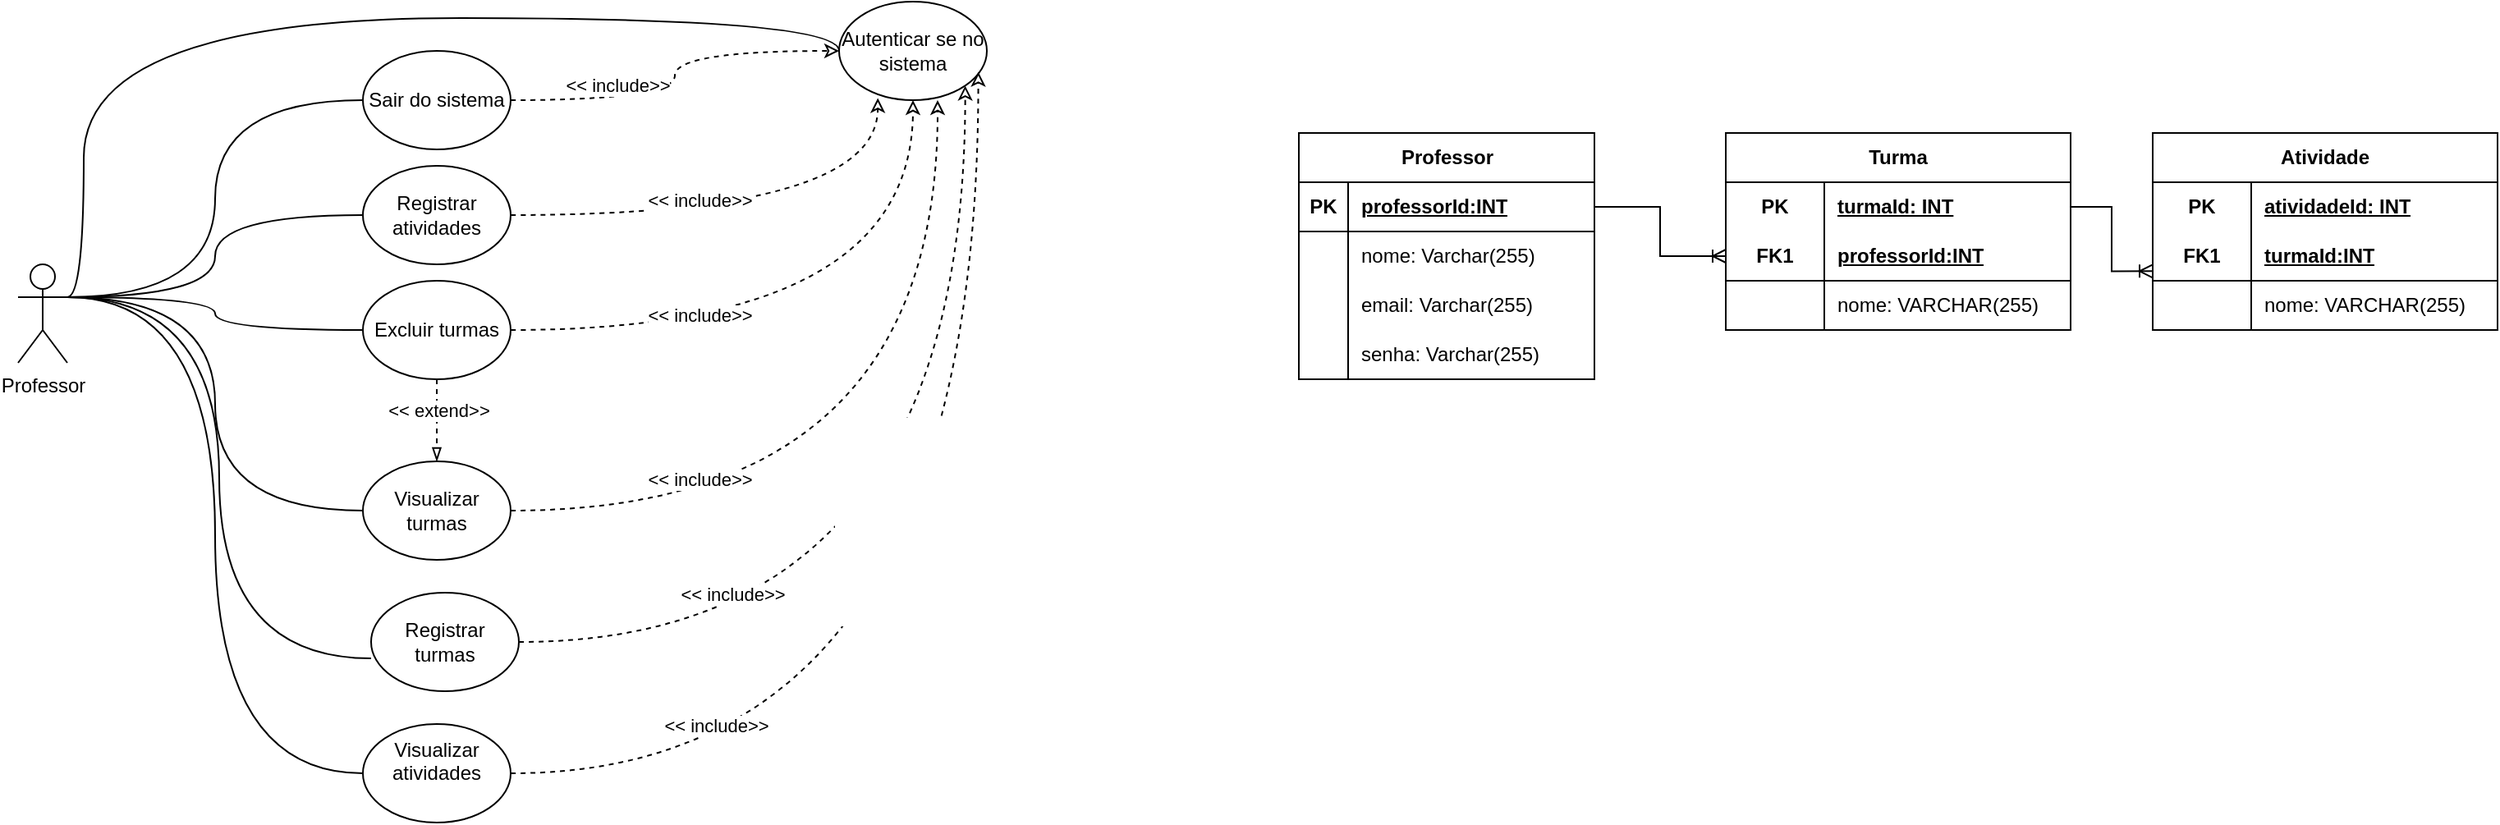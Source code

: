 <mxfile version="24.7.17">
  <diagram name="Page-1" id="Wvb0MLdEMZ7CZ2ufx77k">
    <mxGraphModel dx="1235" dy="655" grid="1" gridSize="10" guides="1" tooltips="1" connect="1" arrows="1" fold="1" page="1" pageScale="1" pageWidth="850" pageHeight="1100" math="0" shadow="0">
      <root>
        <mxCell id="0" />
        <mxCell id="1" parent="0" />
        <mxCell id="oEvCSY-mzVVuWPamZBWD-13" style="edgeStyle=orthogonalEdgeStyle;rounded=0;orthogonalLoop=1;jettySize=auto;html=1;exitX=1;exitY=0.333;exitDx=0;exitDy=0;exitPerimeter=0;entryX=0;entryY=0.5;entryDx=0;entryDy=0;endArrow=none;endFill=0;curved=1;" edge="1" parent="1" source="oEvCSY-mzVVuWPamZBWD-2" target="oEvCSY-mzVVuWPamZBWD-6">
          <mxGeometry relative="1" as="geometry" />
        </mxCell>
        <mxCell id="oEvCSY-mzVVuWPamZBWD-14" style="edgeStyle=orthogonalEdgeStyle;rounded=0;orthogonalLoop=1;jettySize=auto;html=1;exitX=1;exitY=0.333;exitDx=0;exitDy=0;exitPerimeter=0;entryX=0;entryY=0.5;entryDx=0;entryDy=0;endArrow=none;endFill=0;curved=1;" edge="1" parent="1" source="oEvCSY-mzVVuWPamZBWD-2" target="oEvCSY-mzVVuWPamZBWD-11">
          <mxGeometry relative="1" as="geometry" />
        </mxCell>
        <mxCell id="oEvCSY-mzVVuWPamZBWD-15" style="edgeStyle=orthogonalEdgeStyle;rounded=0;orthogonalLoop=1;jettySize=auto;html=1;exitX=1;exitY=0.333;exitDx=0;exitDy=0;exitPerimeter=0;entryX=0;entryY=0.5;entryDx=0;entryDy=0;endArrow=none;endFill=0;curved=1;" edge="1" parent="1" source="oEvCSY-mzVVuWPamZBWD-2" target="oEvCSY-mzVVuWPamZBWD-7">
          <mxGeometry relative="1" as="geometry" />
        </mxCell>
        <mxCell id="oEvCSY-mzVVuWPamZBWD-16" style="edgeStyle=orthogonalEdgeStyle;rounded=0;orthogonalLoop=1;jettySize=auto;html=1;exitX=1;exitY=0.333;exitDx=0;exitDy=0;exitPerimeter=0;entryX=0;entryY=0.5;entryDx=0;entryDy=0;endArrow=none;endFill=0;curved=1;" edge="1" parent="1" source="oEvCSY-mzVVuWPamZBWD-2" target="oEvCSY-mzVVuWPamZBWD-8">
          <mxGeometry relative="1" as="geometry" />
        </mxCell>
        <mxCell id="oEvCSY-mzVVuWPamZBWD-19" style="edgeStyle=orthogonalEdgeStyle;rounded=0;orthogonalLoop=1;jettySize=auto;html=1;exitX=1;exitY=0.333;exitDx=0;exitDy=0;exitPerimeter=0;entryX=0;entryY=0.5;entryDx=0;entryDy=0;endArrow=none;endFill=0;curved=1;" edge="1" parent="1" source="oEvCSY-mzVVuWPamZBWD-2" target="oEvCSY-mzVVuWPamZBWD-10">
          <mxGeometry relative="1" as="geometry" />
        </mxCell>
        <mxCell id="oEvCSY-mzVVuWPamZBWD-20" style="edgeStyle=orthogonalEdgeStyle;rounded=0;orthogonalLoop=1;jettySize=auto;html=1;exitX=1;exitY=0.333;exitDx=0;exitDy=0;exitPerimeter=0;entryX=0;entryY=0.5;entryDx=0;entryDy=0;curved=1;endArrow=none;endFill=0;" edge="1" parent="1" source="oEvCSY-mzVVuWPamZBWD-2" target="oEvCSY-mzVVuWPamZBWD-5">
          <mxGeometry relative="1" as="geometry">
            <Array as="points">
              <mxPoint x="160" y="230" />
              <mxPoint x="160" y="60" />
            </Array>
          </mxGeometry>
        </mxCell>
        <mxCell id="oEvCSY-mzVVuWPamZBWD-2" value="Professor" style="shape=umlActor;verticalLabelPosition=bottom;verticalAlign=top;html=1;" vertex="1" parent="1">
          <mxGeometry x="120" y="210" width="30" height="60" as="geometry" />
        </mxCell>
        <mxCell id="oEvCSY-mzVVuWPamZBWD-5" value="Autenticar se no sistema" style="ellipse;whiteSpace=wrap;html=1;" vertex="1" parent="1">
          <mxGeometry x="620" y="50" width="90" height="60" as="geometry" />
        </mxCell>
        <mxCell id="oEvCSY-mzVVuWPamZBWD-31" style="edgeStyle=orthogonalEdgeStyle;rounded=0;orthogonalLoop=1;jettySize=auto;html=1;exitX=1;exitY=0.5;exitDx=0;exitDy=0;curved=1;dashed=1;endArrow=classic;endFill=0;" edge="1" parent="1" source="oEvCSY-mzVVuWPamZBWD-6" target="oEvCSY-mzVVuWPamZBWD-5">
          <mxGeometry relative="1" as="geometry" />
        </mxCell>
        <mxCell id="oEvCSY-mzVVuWPamZBWD-6" value="Sair do sistema" style="ellipse;whiteSpace=wrap;html=1;" vertex="1" parent="1">
          <mxGeometry x="330" y="80" width="90" height="60" as="geometry" />
        </mxCell>
        <mxCell id="oEvCSY-mzVVuWPamZBWD-29" style="edgeStyle=orthogonalEdgeStyle;rounded=0;orthogonalLoop=1;jettySize=auto;html=1;exitX=1;exitY=0.5;exitDx=0;exitDy=0;entryX=0.5;entryY=1;entryDx=0;entryDy=0;curved=1;dashed=1;endArrow=classic;endFill=0;" edge="1" parent="1" source="oEvCSY-mzVVuWPamZBWD-7" target="oEvCSY-mzVVuWPamZBWD-5">
          <mxGeometry relative="1" as="geometry" />
        </mxCell>
        <mxCell id="oEvCSY-mzVVuWPamZBWD-33" style="edgeStyle=orthogonalEdgeStyle;rounded=0;orthogonalLoop=1;jettySize=auto;html=1;exitX=0.5;exitY=1;exitDx=0;exitDy=0;entryX=0.5;entryY=0;entryDx=0;entryDy=0;dashed=1;endArrow=blockThin;endFill=0;" edge="1" parent="1" source="oEvCSY-mzVVuWPamZBWD-7" target="oEvCSY-mzVVuWPamZBWD-8">
          <mxGeometry relative="1" as="geometry" />
        </mxCell>
        <mxCell id="oEvCSY-mzVVuWPamZBWD-34" value="&amp;lt;&amp;lt; extend&amp;gt;&amp;gt;" style="edgeLabel;html=1;align=center;verticalAlign=middle;resizable=0;points=[];" vertex="1" connectable="0" parent="oEvCSY-mzVVuWPamZBWD-33">
          <mxGeometry x="-0.254" y="1" relative="1" as="geometry">
            <mxPoint as="offset" />
          </mxGeometry>
        </mxCell>
        <mxCell id="oEvCSY-mzVVuWPamZBWD-7" value="Excluir turmas" style="ellipse;whiteSpace=wrap;html=1;" vertex="1" parent="1">
          <mxGeometry x="330" y="220" width="90" height="60" as="geometry" />
        </mxCell>
        <mxCell id="oEvCSY-mzVVuWPamZBWD-25" style="edgeStyle=orthogonalEdgeStyle;rounded=0;orthogonalLoop=1;jettySize=auto;html=1;exitX=1;exitY=0.5;exitDx=0;exitDy=0;curved=1;dashed=1;endArrow=classic;endFill=0;" edge="1" parent="1" source="oEvCSY-mzVVuWPamZBWD-8">
          <mxGeometry relative="1" as="geometry">
            <mxPoint x="680" y="110" as="targetPoint" />
            <mxPoint x="460" y="350" as="sourcePoint" />
          </mxGeometry>
        </mxCell>
        <mxCell id="oEvCSY-mzVVuWPamZBWD-8" value="Visualizar turmas" style="ellipse;whiteSpace=wrap;html=1;" vertex="1" parent="1">
          <mxGeometry x="330" y="330" width="90" height="60" as="geometry" />
        </mxCell>
        <mxCell id="oEvCSY-mzVVuWPamZBWD-27" style="edgeStyle=orthogonalEdgeStyle;rounded=0;orthogonalLoop=1;jettySize=auto;html=1;exitX=1;exitY=0.5;exitDx=0;exitDy=0;entryX=1;entryY=1;entryDx=0;entryDy=0;curved=1;dashed=1;endArrow=classic;endFill=0;" edge="1" parent="1" source="oEvCSY-mzVVuWPamZBWD-9" target="oEvCSY-mzVVuWPamZBWD-5">
          <mxGeometry relative="1" as="geometry" />
        </mxCell>
        <mxCell id="oEvCSY-mzVVuWPamZBWD-9" value="Registrar turmas" style="ellipse;whiteSpace=wrap;html=1;" vertex="1" parent="1">
          <mxGeometry x="335" y="410" width="90" height="60" as="geometry" />
        </mxCell>
        <mxCell id="oEvCSY-mzVVuWPamZBWD-10" value="Visualizar atividades&lt;div&gt;&lt;br&gt;&lt;/div&gt;" style="ellipse;whiteSpace=wrap;html=1;" vertex="1" parent="1">
          <mxGeometry x="330" y="490" width="90" height="60" as="geometry" />
        </mxCell>
        <mxCell id="oEvCSY-mzVVuWPamZBWD-30" style="edgeStyle=orthogonalEdgeStyle;rounded=0;orthogonalLoop=1;jettySize=auto;html=1;exitX=1;exitY=0.5;exitDx=0;exitDy=0;entryX=0.262;entryY=0.979;entryDx=0;entryDy=0;entryPerimeter=0;curved=1;dashed=1;endArrow=classic;endFill=0;" edge="1" parent="1" source="oEvCSY-mzVVuWPamZBWD-11" target="oEvCSY-mzVVuWPamZBWD-5">
          <mxGeometry relative="1" as="geometry">
            <mxPoint x="640" y="130" as="targetPoint" />
          </mxGeometry>
        </mxCell>
        <mxCell id="oEvCSY-mzVVuWPamZBWD-11" value="Registrar atividades" style="ellipse;whiteSpace=wrap;html=1;" vertex="1" parent="1">
          <mxGeometry x="330" y="150" width="90" height="60" as="geometry" />
        </mxCell>
        <mxCell id="oEvCSY-mzVVuWPamZBWD-17" style="edgeStyle=orthogonalEdgeStyle;rounded=0;orthogonalLoop=1;jettySize=auto;html=1;exitX=1;exitY=0.333;exitDx=0;exitDy=0;exitPerimeter=0;entryX=0;entryY=0.667;entryDx=0;entryDy=0;entryPerimeter=0;endArrow=none;endFill=0;curved=1;" edge="1" parent="1" source="oEvCSY-mzVVuWPamZBWD-2" target="oEvCSY-mzVVuWPamZBWD-9">
          <mxGeometry relative="1" as="geometry" />
        </mxCell>
        <mxCell id="oEvCSY-mzVVuWPamZBWD-28" style="edgeStyle=orthogonalEdgeStyle;rounded=0;orthogonalLoop=1;jettySize=auto;html=1;exitX=1;exitY=0.5;exitDx=0;exitDy=0;entryX=0.942;entryY=0.713;entryDx=0;entryDy=0;entryPerimeter=0;curved=1;dashed=1;endArrow=classic;endFill=0;" edge="1" parent="1" source="oEvCSY-mzVVuWPamZBWD-10" target="oEvCSY-mzVVuWPamZBWD-5">
          <mxGeometry relative="1" as="geometry" />
        </mxCell>
        <mxCell id="oEvCSY-mzVVuWPamZBWD-35" value="&amp;lt;&amp;lt; include&amp;gt;&amp;gt;" style="edgeLabel;html=1;align=center;verticalAlign=middle;resizable=0;points=[];" vertex="1" connectable="0" parent="1">
          <mxGeometry x="420" y="130.004" as="geometry">
            <mxPoint x="65" y="-29" as="offset" />
          </mxGeometry>
        </mxCell>
        <mxCell id="oEvCSY-mzVVuWPamZBWD-36" value="&amp;lt;&amp;lt; include&amp;gt;&amp;gt;" style="edgeLabel;html=1;align=center;verticalAlign=middle;resizable=0;points=[];" vertex="1" connectable="0" parent="1">
          <mxGeometry x="470" y="270.004" as="geometry">
            <mxPoint x="65" y="-29" as="offset" />
          </mxGeometry>
        </mxCell>
        <mxCell id="oEvCSY-mzVVuWPamZBWD-37" value="&amp;lt;&amp;lt; include&amp;gt;&amp;gt;" style="edgeLabel;html=1;align=center;verticalAlign=middle;resizable=0;points=[];" vertex="1" connectable="0" parent="1">
          <mxGeometry x="470" y="370.004" as="geometry">
            <mxPoint x="65" y="-29" as="offset" />
          </mxGeometry>
        </mxCell>
        <mxCell id="oEvCSY-mzVVuWPamZBWD-38" value="&amp;lt;&amp;lt; include&amp;gt;&amp;gt;" style="edgeLabel;html=1;align=center;verticalAlign=middle;resizable=0;points=[];" vertex="1" connectable="0" parent="1">
          <mxGeometry x="470" y="200.004" as="geometry">
            <mxPoint x="65" y="-29" as="offset" />
          </mxGeometry>
        </mxCell>
        <mxCell id="oEvCSY-mzVVuWPamZBWD-39" value="&amp;lt;&amp;lt; include&amp;gt;&amp;gt;" style="edgeLabel;html=1;align=center;verticalAlign=middle;resizable=0;points=[];" vertex="1" connectable="0" parent="1">
          <mxGeometry x="490" y="440.004" as="geometry">
            <mxPoint x="65" y="-29" as="offset" />
          </mxGeometry>
        </mxCell>
        <mxCell id="oEvCSY-mzVVuWPamZBWD-40" value="&amp;lt;&amp;lt; include&amp;gt;&amp;gt;" style="edgeLabel;html=1;align=center;verticalAlign=middle;resizable=0;points=[];" vertex="1" connectable="0" parent="1">
          <mxGeometry x="480" y="520.004" as="geometry">
            <mxPoint x="65" y="-29" as="offset" />
          </mxGeometry>
        </mxCell>
        <mxCell id="oEvCSY-mzVVuWPamZBWD-41" value="Professor" style="shape=table;startSize=30;container=1;collapsible=1;childLayout=tableLayout;fixedRows=1;rowLines=0;fontStyle=1;align=center;resizeLast=1;html=1;" vertex="1" parent="1">
          <mxGeometry x="900" y="130" width="180" height="150" as="geometry" />
        </mxCell>
        <mxCell id="oEvCSY-mzVVuWPamZBWD-42" value="" style="shape=tableRow;horizontal=0;startSize=0;swimlaneHead=0;swimlaneBody=0;fillColor=none;collapsible=0;dropTarget=0;points=[[0,0.5],[1,0.5]];portConstraint=eastwest;top=0;left=0;right=0;bottom=1;" vertex="1" parent="oEvCSY-mzVVuWPamZBWD-41">
          <mxGeometry y="30" width="180" height="30" as="geometry" />
        </mxCell>
        <mxCell id="oEvCSY-mzVVuWPamZBWD-43" value="PK" style="shape=partialRectangle;connectable=0;fillColor=none;top=0;left=0;bottom=0;right=0;fontStyle=1;overflow=hidden;whiteSpace=wrap;html=1;" vertex="1" parent="oEvCSY-mzVVuWPamZBWD-42">
          <mxGeometry width="30" height="30" as="geometry">
            <mxRectangle width="30" height="30" as="alternateBounds" />
          </mxGeometry>
        </mxCell>
        <mxCell id="oEvCSY-mzVVuWPamZBWD-44" value="professorId:INT" style="shape=partialRectangle;connectable=0;fillColor=none;top=0;left=0;bottom=0;right=0;align=left;spacingLeft=6;fontStyle=5;overflow=hidden;whiteSpace=wrap;html=1;" vertex="1" parent="oEvCSY-mzVVuWPamZBWD-42">
          <mxGeometry x="30" width="150" height="30" as="geometry">
            <mxRectangle width="150" height="30" as="alternateBounds" />
          </mxGeometry>
        </mxCell>
        <mxCell id="oEvCSY-mzVVuWPamZBWD-45" value="" style="shape=tableRow;horizontal=0;startSize=0;swimlaneHead=0;swimlaneBody=0;fillColor=none;collapsible=0;dropTarget=0;points=[[0,0.5],[1,0.5]];portConstraint=eastwest;top=0;left=0;right=0;bottom=0;" vertex="1" parent="oEvCSY-mzVVuWPamZBWD-41">
          <mxGeometry y="60" width="180" height="30" as="geometry" />
        </mxCell>
        <mxCell id="oEvCSY-mzVVuWPamZBWD-46" value="" style="shape=partialRectangle;connectable=0;fillColor=none;top=0;left=0;bottom=0;right=0;editable=1;overflow=hidden;whiteSpace=wrap;html=1;" vertex="1" parent="oEvCSY-mzVVuWPamZBWD-45">
          <mxGeometry width="30" height="30" as="geometry">
            <mxRectangle width="30" height="30" as="alternateBounds" />
          </mxGeometry>
        </mxCell>
        <mxCell id="oEvCSY-mzVVuWPamZBWD-47" value="nome: Varchar(255)" style="shape=partialRectangle;connectable=0;fillColor=none;top=0;left=0;bottom=0;right=0;align=left;spacingLeft=6;overflow=hidden;whiteSpace=wrap;html=1;" vertex="1" parent="oEvCSY-mzVVuWPamZBWD-45">
          <mxGeometry x="30" width="150" height="30" as="geometry">
            <mxRectangle width="150" height="30" as="alternateBounds" />
          </mxGeometry>
        </mxCell>
        <mxCell id="oEvCSY-mzVVuWPamZBWD-48" value="" style="shape=tableRow;horizontal=0;startSize=0;swimlaneHead=0;swimlaneBody=0;fillColor=none;collapsible=0;dropTarget=0;points=[[0,0.5],[1,0.5]];portConstraint=eastwest;top=0;left=0;right=0;bottom=0;" vertex="1" parent="oEvCSY-mzVVuWPamZBWD-41">
          <mxGeometry y="90" width="180" height="30" as="geometry" />
        </mxCell>
        <mxCell id="oEvCSY-mzVVuWPamZBWD-49" value="" style="shape=partialRectangle;connectable=0;fillColor=none;top=0;left=0;bottom=0;right=0;editable=1;overflow=hidden;whiteSpace=wrap;html=1;" vertex="1" parent="oEvCSY-mzVVuWPamZBWD-48">
          <mxGeometry width="30" height="30" as="geometry">
            <mxRectangle width="30" height="30" as="alternateBounds" />
          </mxGeometry>
        </mxCell>
        <mxCell id="oEvCSY-mzVVuWPamZBWD-50" value="email: Varchar(255)" style="shape=partialRectangle;connectable=0;fillColor=none;top=0;left=0;bottom=0;right=0;align=left;spacingLeft=6;overflow=hidden;whiteSpace=wrap;html=1;" vertex="1" parent="oEvCSY-mzVVuWPamZBWD-48">
          <mxGeometry x="30" width="150" height="30" as="geometry">
            <mxRectangle width="150" height="30" as="alternateBounds" />
          </mxGeometry>
        </mxCell>
        <mxCell id="oEvCSY-mzVVuWPamZBWD-51" value="" style="shape=tableRow;horizontal=0;startSize=0;swimlaneHead=0;swimlaneBody=0;fillColor=none;collapsible=0;dropTarget=0;points=[[0,0.5],[1,0.5]];portConstraint=eastwest;top=0;left=0;right=0;bottom=0;" vertex="1" parent="oEvCSY-mzVVuWPamZBWD-41">
          <mxGeometry y="120" width="180" height="30" as="geometry" />
        </mxCell>
        <mxCell id="oEvCSY-mzVVuWPamZBWD-52" value="" style="shape=partialRectangle;connectable=0;fillColor=none;top=0;left=0;bottom=0;right=0;editable=1;overflow=hidden;whiteSpace=wrap;html=1;" vertex="1" parent="oEvCSY-mzVVuWPamZBWD-51">
          <mxGeometry width="30" height="30" as="geometry">
            <mxRectangle width="30" height="30" as="alternateBounds" />
          </mxGeometry>
        </mxCell>
        <mxCell id="oEvCSY-mzVVuWPamZBWD-53" value="senha: Varchar(255)" style="shape=partialRectangle;connectable=0;fillColor=none;top=0;left=0;bottom=0;right=0;align=left;spacingLeft=6;overflow=hidden;whiteSpace=wrap;html=1;" vertex="1" parent="oEvCSY-mzVVuWPamZBWD-51">
          <mxGeometry x="30" width="150" height="30" as="geometry">
            <mxRectangle width="150" height="30" as="alternateBounds" />
          </mxGeometry>
        </mxCell>
        <mxCell id="oEvCSY-mzVVuWPamZBWD-67" value="Turma" style="shape=table;startSize=30;container=1;collapsible=1;childLayout=tableLayout;fixedRows=1;rowLines=0;fontStyle=1;align=center;resizeLast=1;html=1;whiteSpace=wrap;" vertex="1" parent="1">
          <mxGeometry x="1160" y="130" width="210" height="120" as="geometry" />
        </mxCell>
        <mxCell id="oEvCSY-mzVVuWPamZBWD-68" value="" style="shape=tableRow;horizontal=0;startSize=0;swimlaneHead=0;swimlaneBody=0;fillColor=none;collapsible=0;dropTarget=0;points=[[0,0.5],[1,0.5]];portConstraint=eastwest;top=0;left=0;right=0;bottom=0;html=1;" vertex="1" parent="oEvCSY-mzVVuWPamZBWD-67">
          <mxGeometry y="30" width="210" height="30" as="geometry" />
        </mxCell>
        <mxCell id="oEvCSY-mzVVuWPamZBWD-69" value="PK" style="shape=partialRectangle;connectable=0;fillColor=none;top=0;left=0;bottom=0;right=0;fontStyle=1;overflow=hidden;html=1;whiteSpace=wrap;" vertex="1" parent="oEvCSY-mzVVuWPamZBWD-68">
          <mxGeometry width="60" height="30" as="geometry">
            <mxRectangle width="60" height="30" as="alternateBounds" />
          </mxGeometry>
        </mxCell>
        <mxCell id="oEvCSY-mzVVuWPamZBWD-70" value="turmaId: INT" style="shape=partialRectangle;connectable=0;fillColor=none;top=0;left=0;bottom=0;right=0;align=left;spacingLeft=6;fontStyle=5;overflow=hidden;html=1;whiteSpace=wrap;" vertex="1" parent="oEvCSY-mzVVuWPamZBWD-68">
          <mxGeometry x="60" width="150" height="30" as="geometry">
            <mxRectangle width="150" height="30" as="alternateBounds" />
          </mxGeometry>
        </mxCell>
        <mxCell id="oEvCSY-mzVVuWPamZBWD-71" value="" style="shape=tableRow;horizontal=0;startSize=0;swimlaneHead=0;swimlaneBody=0;fillColor=none;collapsible=0;dropTarget=0;points=[[0,0.5],[1,0.5]];portConstraint=eastwest;top=0;left=0;right=0;bottom=1;html=1;" vertex="1" parent="oEvCSY-mzVVuWPamZBWD-67">
          <mxGeometry y="60" width="210" height="30" as="geometry" />
        </mxCell>
        <mxCell id="oEvCSY-mzVVuWPamZBWD-72" value="FK1" style="shape=partialRectangle;connectable=0;fillColor=none;top=0;left=0;bottom=0;right=0;fontStyle=1;overflow=hidden;html=1;whiteSpace=wrap;" vertex="1" parent="oEvCSY-mzVVuWPamZBWD-71">
          <mxGeometry width="60" height="30" as="geometry">
            <mxRectangle width="60" height="30" as="alternateBounds" />
          </mxGeometry>
        </mxCell>
        <mxCell id="oEvCSY-mzVVuWPamZBWD-73" value="professorId:INT" style="shape=partialRectangle;connectable=0;fillColor=none;top=0;left=0;bottom=0;right=0;align=left;spacingLeft=6;fontStyle=5;overflow=hidden;html=1;whiteSpace=wrap;" vertex="1" parent="oEvCSY-mzVVuWPamZBWD-71">
          <mxGeometry x="60" width="150" height="30" as="geometry">
            <mxRectangle width="150" height="30" as="alternateBounds" />
          </mxGeometry>
        </mxCell>
        <mxCell id="oEvCSY-mzVVuWPamZBWD-74" value="" style="shape=tableRow;horizontal=0;startSize=0;swimlaneHead=0;swimlaneBody=0;fillColor=none;collapsible=0;dropTarget=0;points=[[0,0.5],[1,0.5]];portConstraint=eastwest;top=0;left=0;right=0;bottom=0;html=1;" vertex="1" parent="oEvCSY-mzVVuWPamZBWD-67">
          <mxGeometry y="90" width="210" height="30" as="geometry" />
        </mxCell>
        <mxCell id="oEvCSY-mzVVuWPamZBWD-75" value="" style="shape=partialRectangle;connectable=0;fillColor=none;top=0;left=0;bottom=0;right=0;editable=1;overflow=hidden;html=1;whiteSpace=wrap;" vertex="1" parent="oEvCSY-mzVVuWPamZBWD-74">
          <mxGeometry width="60" height="30" as="geometry">
            <mxRectangle width="60" height="30" as="alternateBounds" />
          </mxGeometry>
        </mxCell>
        <mxCell id="oEvCSY-mzVVuWPamZBWD-76" value="nome: VARCHAR(255)" style="shape=partialRectangle;connectable=0;fillColor=none;top=0;left=0;bottom=0;right=0;align=left;spacingLeft=6;overflow=hidden;html=1;whiteSpace=wrap;" vertex="1" parent="oEvCSY-mzVVuWPamZBWD-74">
          <mxGeometry x="60" width="150" height="30" as="geometry">
            <mxRectangle width="150" height="30" as="alternateBounds" />
          </mxGeometry>
        </mxCell>
        <mxCell id="oEvCSY-mzVVuWPamZBWD-80" style="edgeStyle=orthogonalEdgeStyle;rounded=0;orthogonalLoop=1;jettySize=auto;html=1;exitX=1;exitY=0.5;exitDx=0;exitDy=0;entryX=0;entryY=0.5;entryDx=0;entryDy=0;endArrow=ERoneToMany;endFill=0;" edge="1" parent="1" source="oEvCSY-mzVVuWPamZBWD-42" target="oEvCSY-mzVVuWPamZBWD-71">
          <mxGeometry relative="1" as="geometry" />
        </mxCell>
        <mxCell id="oEvCSY-mzVVuWPamZBWD-81" value="Atividade" style="shape=table;startSize=30;container=1;collapsible=1;childLayout=tableLayout;fixedRows=1;rowLines=0;fontStyle=1;align=center;resizeLast=1;html=1;whiteSpace=wrap;" vertex="1" parent="1">
          <mxGeometry x="1420" y="130" width="210" height="120" as="geometry" />
        </mxCell>
        <mxCell id="oEvCSY-mzVVuWPamZBWD-82" value="" style="shape=tableRow;horizontal=0;startSize=0;swimlaneHead=0;swimlaneBody=0;fillColor=none;collapsible=0;dropTarget=0;points=[[0,0.5],[1,0.5]];portConstraint=eastwest;top=0;left=0;right=0;bottom=0;html=1;" vertex="1" parent="oEvCSY-mzVVuWPamZBWD-81">
          <mxGeometry y="30" width="210" height="30" as="geometry" />
        </mxCell>
        <mxCell id="oEvCSY-mzVVuWPamZBWD-83" value="PK" style="shape=partialRectangle;connectable=0;fillColor=none;top=0;left=0;bottom=0;right=0;fontStyle=1;overflow=hidden;html=1;whiteSpace=wrap;" vertex="1" parent="oEvCSY-mzVVuWPamZBWD-82">
          <mxGeometry width="60" height="30" as="geometry">
            <mxRectangle width="60" height="30" as="alternateBounds" />
          </mxGeometry>
        </mxCell>
        <mxCell id="oEvCSY-mzVVuWPamZBWD-84" value="atividadeId: INT" style="shape=partialRectangle;connectable=0;fillColor=none;top=0;left=0;bottom=0;right=0;align=left;spacingLeft=6;fontStyle=5;overflow=hidden;html=1;whiteSpace=wrap;" vertex="1" parent="oEvCSY-mzVVuWPamZBWD-82">
          <mxGeometry x="60" width="150" height="30" as="geometry">
            <mxRectangle width="150" height="30" as="alternateBounds" />
          </mxGeometry>
        </mxCell>
        <mxCell id="oEvCSY-mzVVuWPamZBWD-85" value="" style="shape=tableRow;horizontal=0;startSize=0;swimlaneHead=0;swimlaneBody=0;fillColor=none;collapsible=0;dropTarget=0;points=[[0,0.5],[1,0.5]];portConstraint=eastwest;top=0;left=0;right=0;bottom=1;html=1;" vertex="1" parent="oEvCSY-mzVVuWPamZBWD-81">
          <mxGeometry y="60" width="210" height="30" as="geometry" />
        </mxCell>
        <mxCell id="oEvCSY-mzVVuWPamZBWD-86" value="FK1" style="shape=partialRectangle;connectable=0;fillColor=none;top=0;left=0;bottom=0;right=0;fontStyle=1;overflow=hidden;html=1;whiteSpace=wrap;" vertex="1" parent="oEvCSY-mzVVuWPamZBWD-85">
          <mxGeometry width="60" height="30" as="geometry">
            <mxRectangle width="60" height="30" as="alternateBounds" />
          </mxGeometry>
        </mxCell>
        <mxCell id="oEvCSY-mzVVuWPamZBWD-87" value="turmaId:INT" style="shape=partialRectangle;connectable=0;fillColor=none;top=0;left=0;bottom=0;right=0;align=left;spacingLeft=6;fontStyle=5;overflow=hidden;html=1;whiteSpace=wrap;" vertex="1" parent="oEvCSY-mzVVuWPamZBWD-85">
          <mxGeometry x="60" width="150" height="30" as="geometry">
            <mxRectangle width="150" height="30" as="alternateBounds" />
          </mxGeometry>
        </mxCell>
        <mxCell id="oEvCSY-mzVVuWPamZBWD-88" value="" style="shape=tableRow;horizontal=0;startSize=0;swimlaneHead=0;swimlaneBody=0;fillColor=none;collapsible=0;dropTarget=0;points=[[0,0.5],[1,0.5]];portConstraint=eastwest;top=0;left=0;right=0;bottom=0;html=1;" vertex="1" parent="oEvCSY-mzVVuWPamZBWD-81">
          <mxGeometry y="90" width="210" height="30" as="geometry" />
        </mxCell>
        <mxCell id="oEvCSY-mzVVuWPamZBWD-89" value="" style="shape=partialRectangle;connectable=0;fillColor=none;top=0;left=0;bottom=0;right=0;editable=1;overflow=hidden;html=1;whiteSpace=wrap;" vertex="1" parent="oEvCSY-mzVVuWPamZBWD-88">
          <mxGeometry width="60" height="30" as="geometry">
            <mxRectangle width="60" height="30" as="alternateBounds" />
          </mxGeometry>
        </mxCell>
        <mxCell id="oEvCSY-mzVVuWPamZBWD-90" value="nome: VARCHAR(255)" style="shape=partialRectangle;connectable=0;fillColor=none;top=0;left=0;bottom=0;right=0;align=left;spacingLeft=6;overflow=hidden;html=1;whiteSpace=wrap;" vertex="1" parent="oEvCSY-mzVVuWPamZBWD-88">
          <mxGeometry x="60" width="150" height="30" as="geometry">
            <mxRectangle width="150" height="30" as="alternateBounds" />
          </mxGeometry>
        </mxCell>
        <mxCell id="oEvCSY-mzVVuWPamZBWD-91" style="edgeStyle=orthogonalEdgeStyle;rounded=0;orthogonalLoop=1;jettySize=auto;html=1;exitX=1;exitY=0.5;exitDx=0;exitDy=0;entryX=0;entryY=0.806;entryDx=0;entryDy=0;entryPerimeter=0;endArrow=ERoneToMany;endFill=0;" edge="1" parent="1" source="oEvCSY-mzVVuWPamZBWD-68" target="oEvCSY-mzVVuWPamZBWD-85">
          <mxGeometry relative="1" as="geometry" />
        </mxCell>
      </root>
    </mxGraphModel>
  </diagram>
</mxfile>
